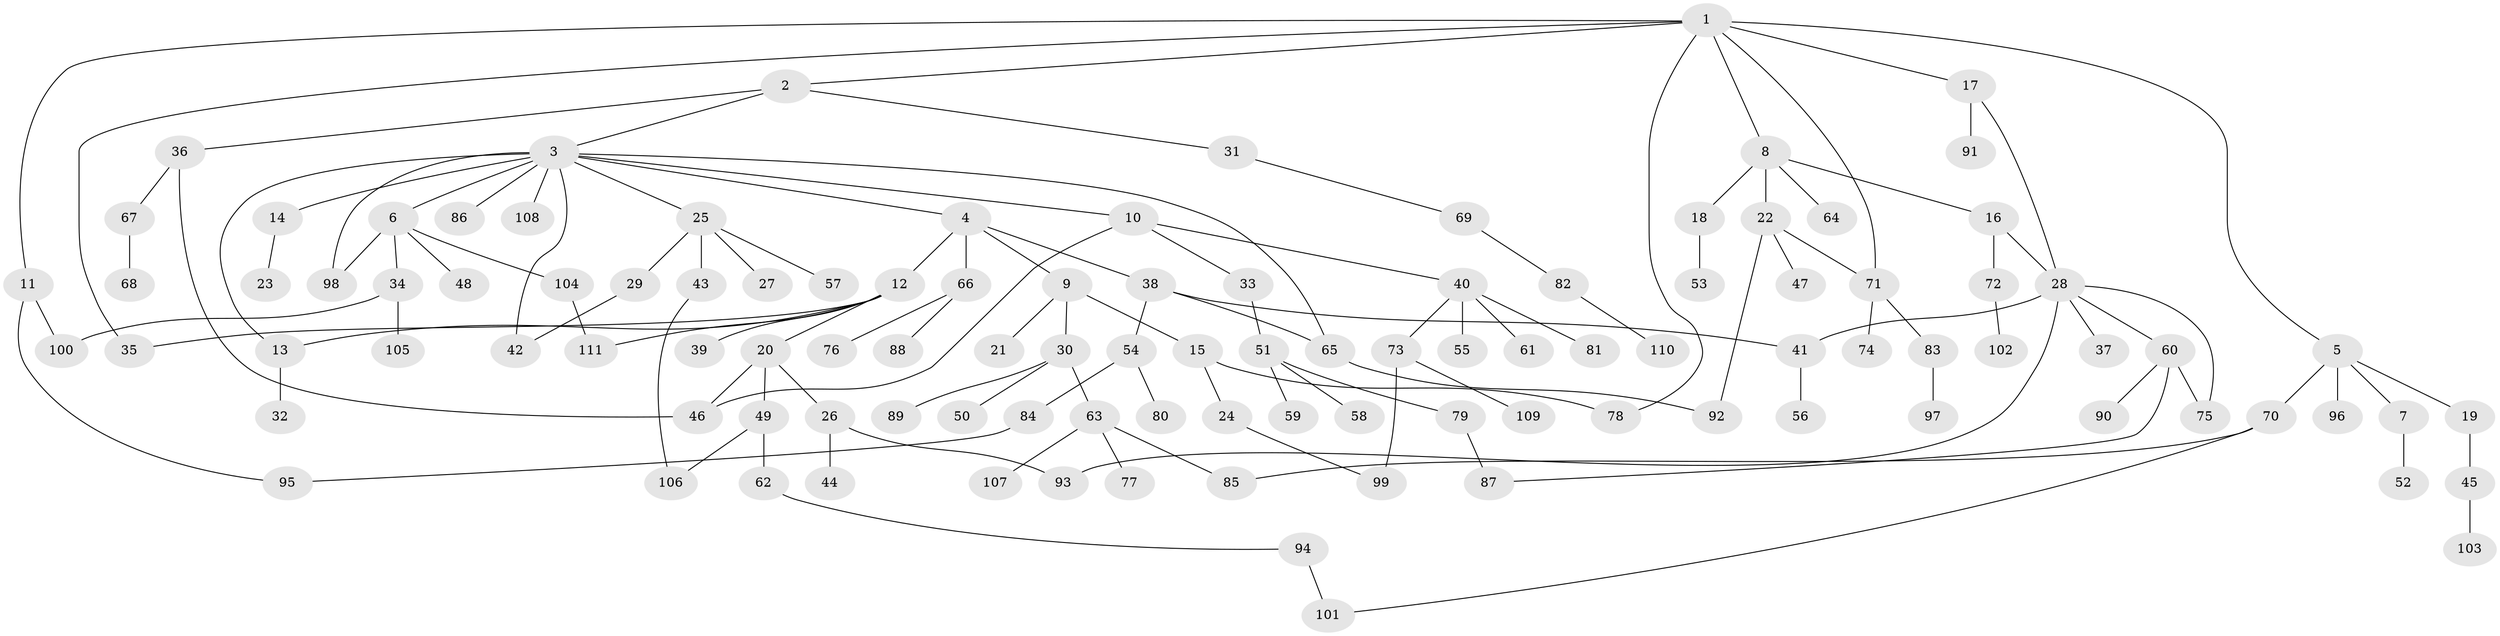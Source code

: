 // coarse degree distribution, {11: 0.013513513513513514, 14: 0.013513513513513514, 7: 0.02702702702702703, 4: 0.06756756756756757, 1: 0.35135135135135137, 3: 0.14864864864864866, 6: 0.02702702702702703, 2: 0.32432432432432434, 5: 0.02702702702702703}
// Generated by graph-tools (version 1.1) at 2025/23/03/03/25 07:23:33]
// undirected, 111 vertices, 132 edges
graph export_dot {
graph [start="1"]
  node [color=gray90,style=filled];
  1;
  2;
  3;
  4;
  5;
  6;
  7;
  8;
  9;
  10;
  11;
  12;
  13;
  14;
  15;
  16;
  17;
  18;
  19;
  20;
  21;
  22;
  23;
  24;
  25;
  26;
  27;
  28;
  29;
  30;
  31;
  32;
  33;
  34;
  35;
  36;
  37;
  38;
  39;
  40;
  41;
  42;
  43;
  44;
  45;
  46;
  47;
  48;
  49;
  50;
  51;
  52;
  53;
  54;
  55;
  56;
  57;
  58;
  59;
  60;
  61;
  62;
  63;
  64;
  65;
  66;
  67;
  68;
  69;
  70;
  71;
  72;
  73;
  74;
  75;
  76;
  77;
  78;
  79;
  80;
  81;
  82;
  83;
  84;
  85;
  86;
  87;
  88;
  89;
  90;
  91;
  92;
  93;
  94;
  95;
  96;
  97;
  98;
  99;
  100;
  101;
  102;
  103;
  104;
  105;
  106;
  107;
  108;
  109;
  110;
  111;
  1 -- 2;
  1 -- 5;
  1 -- 8;
  1 -- 11;
  1 -- 17;
  1 -- 71;
  1 -- 78;
  1 -- 35;
  2 -- 3;
  2 -- 31;
  2 -- 36;
  3 -- 4;
  3 -- 6;
  3 -- 10;
  3 -- 13;
  3 -- 14;
  3 -- 25;
  3 -- 42;
  3 -- 65;
  3 -- 86;
  3 -- 108;
  3 -- 98;
  4 -- 9;
  4 -- 12;
  4 -- 38;
  4 -- 66;
  5 -- 7;
  5 -- 19;
  5 -- 70;
  5 -- 96;
  6 -- 34;
  6 -- 48;
  6 -- 98;
  6 -- 104;
  7 -- 52;
  8 -- 16;
  8 -- 18;
  8 -- 22;
  8 -- 64;
  9 -- 15;
  9 -- 21;
  9 -- 30;
  10 -- 33;
  10 -- 40;
  10 -- 46;
  11 -- 95;
  11 -- 100;
  12 -- 20;
  12 -- 35;
  12 -- 39;
  12 -- 13;
  12 -- 111;
  13 -- 32;
  14 -- 23;
  15 -- 24;
  15 -- 78;
  16 -- 72;
  16 -- 28;
  17 -- 28;
  17 -- 91;
  18 -- 53;
  19 -- 45;
  20 -- 26;
  20 -- 49;
  20 -- 46;
  22 -- 47;
  22 -- 92;
  22 -- 71;
  24 -- 99;
  25 -- 27;
  25 -- 29;
  25 -- 43;
  25 -- 57;
  26 -- 44;
  26 -- 93;
  28 -- 37;
  28 -- 41;
  28 -- 60;
  28 -- 75;
  28 -- 93;
  29 -- 42;
  30 -- 50;
  30 -- 63;
  30 -- 89;
  31 -- 69;
  33 -- 51;
  34 -- 100;
  34 -- 105;
  36 -- 46;
  36 -- 67;
  38 -- 54;
  38 -- 41;
  38 -- 65;
  40 -- 55;
  40 -- 61;
  40 -- 73;
  40 -- 81;
  41 -- 56;
  43 -- 106;
  45 -- 103;
  49 -- 62;
  49 -- 106;
  51 -- 58;
  51 -- 59;
  51 -- 79;
  54 -- 80;
  54 -- 84;
  60 -- 87;
  60 -- 90;
  60 -- 75;
  62 -- 94;
  63 -- 77;
  63 -- 85;
  63 -- 107;
  65 -- 92;
  66 -- 76;
  66 -- 88;
  67 -- 68;
  69 -- 82;
  70 -- 101;
  70 -- 85;
  71 -- 74;
  71 -- 83;
  72 -- 102;
  73 -- 109;
  73 -- 99;
  79 -- 87;
  82 -- 110;
  83 -- 97;
  84 -- 95;
  94 -- 101;
  104 -- 111;
}
